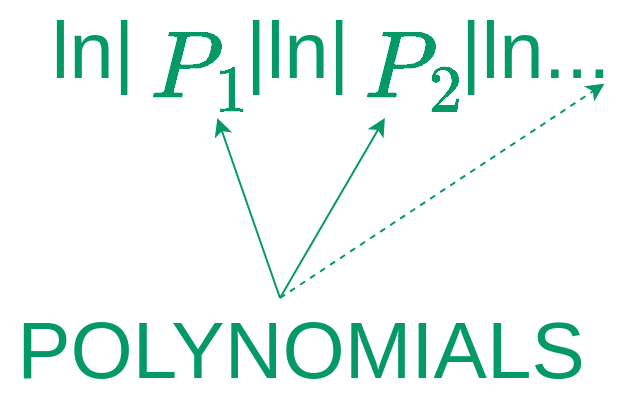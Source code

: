 <mxfile version="17.4.6" type="github">
  <diagram id="ANQM0XXAVJzbKUJ0jfoV" name="Page-1">
    <mxGraphModel dx="681" dy="739" grid="1" gridSize="10" guides="1" tooltips="1" connect="1" arrows="1" fold="1" page="1" pageScale="1" pageWidth="850" pageHeight="1100" math="1" shadow="0">
      <root>
        <mxCell id="0" />
        <mxCell id="1" parent="0" />
        <mxCell id="NXF_7S6vMqYk5XVE4FE7-1" value="&lt;font style=&quot;font-size: 40px&quot; color=&quot;#069968&quot;&gt;ln|&amp;nbsp; &amp;nbsp; &amp;nbsp;|ln|&amp;nbsp; &amp;nbsp; &amp;nbsp;|ln...&lt;/font&gt;" style="text;html=1;align=center;verticalAlign=middle;resizable=0;points=[];autosize=1;strokeColor=none;fillColor=none;" vertex="1" parent="1">
          <mxGeometry x="90" y="240" width="290" height="30" as="geometry" />
        </mxCell>
        <mxCell id="NXF_7S6vMqYk5XVE4FE7-2" value="$$P_1$$" style="text;html=1;align=center;verticalAlign=middle;resizable=0;points=[];autosize=1;strokeColor=none;fillColor=none;fontSize=40;fontColor=#069968;" vertex="1" parent="1">
          <mxGeometry x="80" y="240" width="180" height="50" as="geometry" />
        </mxCell>
        <mxCell id="NXF_7S6vMqYk5XVE4FE7-3" value="$$P_2$$" style="text;html=1;align=center;verticalAlign=middle;resizable=0;points=[];autosize=1;strokeColor=none;fillColor=none;fontSize=40;fontColor=#069968;" vertex="1" parent="1">
          <mxGeometry x="187" y="240" width="180" height="50" as="geometry" />
        </mxCell>
        <mxCell id="NXF_7S6vMqYk5XVE4FE7-4" value="POLYNOMIALS" style="text;html=1;align=center;verticalAlign=middle;resizable=0;points=[];autosize=1;strokeColor=none;fillColor=none;fontSize=40;fontColor=#069968;" vertex="1" parent="1">
          <mxGeometry x="70" y="380" width="300" height="50" as="geometry" />
        </mxCell>
        <mxCell id="NXF_7S6vMqYk5XVE4FE7-5" value="" style="endArrow=classic;html=1;rounded=0;fontSize=40;fontColor=#069968;strokeColor=#069968;" edge="1" parent="1" target="NXF_7S6vMqYk5XVE4FE7-2">
          <mxGeometry width="50" height="50" relative="1" as="geometry">
            <mxPoint x="210" y="380" as="sourcePoint" />
            <mxPoint x="390" y="310" as="targetPoint" />
          </mxGeometry>
        </mxCell>
        <mxCell id="NXF_7S6vMqYk5XVE4FE7-6" value="" style="endArrow=classic;html=1;rounded=0;fontSize=40;fontColor=#069968;strokeColor=#069968;" edge="1" parent="1" target="NXF_7S6vMqYk5XVE4FE7-3">
          <mxGeometry width="50" height="50" relative="1" as="geometry">
            <mxPoint x="210" y="380" as="sourcePoint" />
            <mxPoint x="186.483" y="300" as="targetPoint" />
          </mxGeometry>
        </mxCell>
        <mxCell id="NXF_7S6vMqYk5XVE4FE7-7" value="" style="endArrow=classic;html=1;rounded=0;fontSize=40;fontColor=#069968;strokeColor=#069968;entryX=1.029;entryY=0.657;entryDx=0;entryDy=0;entryPerimeter=0;dashed=1;" edge="1" parent="1" target="NXF_7S6vMqYk5XVE4FE7-3">
          <mxGeometry width="50" height="50" relative="1" as="geometry">
            <mxPoint x="210" y="380" as="sourcePoint" />
            <mxPoint x="282.435" y="290" as="targetPoint" />
          </mxGeometry>
        </mxCell>
      </root>
    </mxGraphModel>
  </diagram>
</mxfile>
